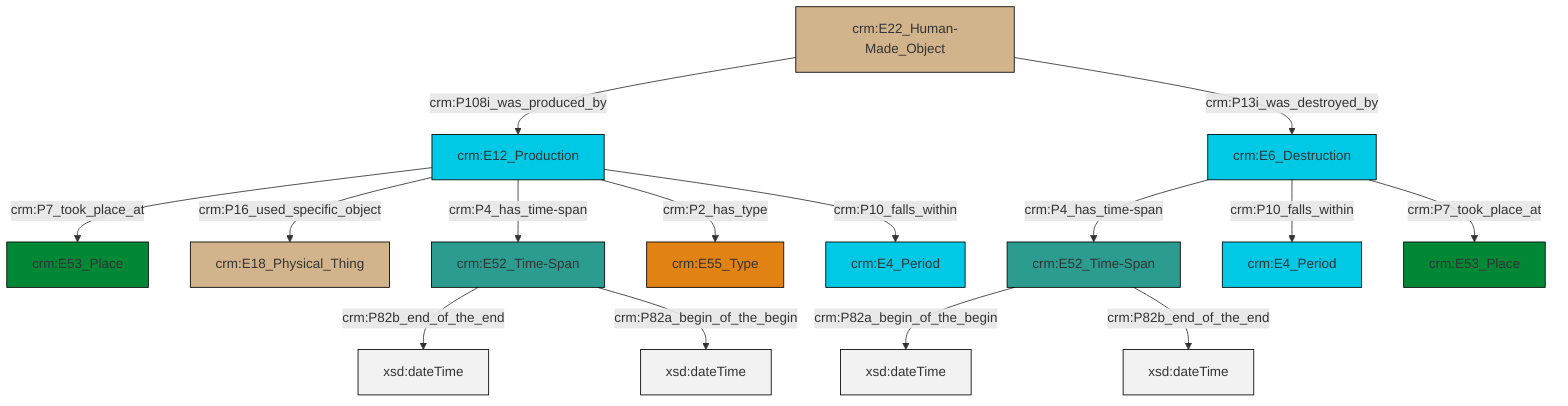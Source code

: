 graph TD
classDef Literal fill:#f2f2f2,stroke:#000000;
classDef CRM_Entity fill:#FFFFFF,stroke:#000000;
classDef Temporal_Entity fill:#00C9E6, stroke:#000000;
classDef Type fill:#E18312, stroke:#000000;
classDef Time-Span fill:#2C9C91, stroke:#000000;
classDef Appellation fill:#FFEB7F, stroke:#000000;
classDef Place fill:#008836, stroke:#000000;
classDef Persistent_Item fill:#B266B2, stroke:#000000;
classDef Conceptual_Object fill:#FFD700, stroke:#000000;
classDef Physical_Thing fill:#D2B48C, stroke:#000000;
classDef Actor fill:#f58aad, stroke:#000000;
classDef PC_Classes fill:#4ce600, stroke:#000000;
classDef Multi fill:#cccccc,stroke:#000000;

4["crm:E6_Destruction"]:::Temporal_Entity -->|crm:P4_has_time-span| 6["crm:E52_Time-Span"]:::Time-Span
4["crm:E6_Destruction"]:::Temporal_Entity -->|crm:P10_falls_within| 7["crm:E4_Period"]:::Temporal_Entity
8["crm:E12_Production"]:::Temporal_Entity -->|crm:P7_took_place_at| 10["crm:E53_Place"]:::Place
6["crm:E52_Time-Span"]:::Time-Span -->|crm:P82a_begin_of_the_begin| 11[xsd:dateTime]:::Literal
16["crm:E22_Human-Made_Object"]:::Physical_Thing -->|crm:P108i_was_produced_by| 8["crm:E12_Production"]:::Temporal_Entity
16["crm:E22_Human-Made_Object"]:::Physical_Thing -->|crm:P13i_was_destroyed_by| 4["crm:E6_Destruction"]:::Temporal_Entity
8["crm:E12_Production"]:::Temporal_Entity -->|crm:P16_used_specific_object| 0["crm:E18_Physical_Thing"]:::Physical_Thing
4["crm:E6_Destruction"]:::Temporal_Entity -->|crm:P7_took_place_at| 19["crm:E53_Place"]:::Place
6["crm:E52_Time-Span"]:::Time-Span -->|crm:P82b_end_of_the_end| 20[xsd:dateTime]:::Literal
8["crm:E12_Production"]:::Temporal_Entity -->|crm:P4_has_time-span| 21["crm:E52_Time-Span"]:::Time-Span
21["crm:E52_Time-Span"]:::Time-Span -->|crm:P82b_end_of_the_end| 23[xsd:dateTime]:::Literal
8["crm:E12_Production"]:::Temporal_Entity -->|crm:P2_has_type| 2["crm:E55_Type"]:::Type
21["crm:E52_Time-Span"]:::Time-Span -->|crm:P82a_begin_of_the_begin| 24[xsd:dateTime]:::Literal
8["crm:E12_Production"]:::Temporal_Entity -->|crm:P10_falls_within| 13["crm:E4_Period"]:::Temporal_Entity